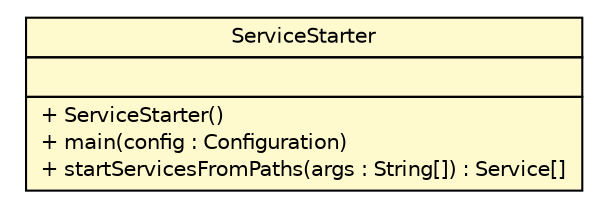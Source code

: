#!/usr/local/bin/dot
#
# Class diagram 
# Generated by UMLGraph version R5_6 (http://www.umlgraph.org/)
#

digraph G {
	edge [fontname="Helvetica",fontsize=10,labelfontname="Helvetica",labelfontsize=10];
	node [fontname="Helvetica",fontsize=10,shape=plaintext];
	nodesep=0.25;
	ranksep=0.5;
	// sorcer.com.sun.jini.start.ServiceStarter
	c305951 [label=<<table title="sorcer.com.sun.jini.start.ServiceStarter" border="0" cellborder="1" cellspacing="0" cellpadding="2" port="p" bgcolor="lemonChiffon" href="./ServiceStarter.html">
		<tr><td><table border="0" cellspacing="0" cellpadding="1">
<tr><td align="center" balign="center"> ServiceStarter </td></tr>
		</table></td></tr>
		<tr><td><table border="0" cellspacing="0" cellpadding="1">
<tr><td align="left" balign="left">  </td></tr>
		</table></td></tr>
		<tr><td><table border="0" cellspacing="0" cellpadding="1">
<tr><td align="left" balign="left"> + ServiceStarter() </td></tr>
<tr><td align="left" balign="left"> + main(config : Configuration) </td></tr>
<tr><td align="left" balign="left"> + startServicesFromPaths(args : String[]) : Service[] </td></tr>
		</table></td></tr>
		</table>>, URL="./ServiceStarter.html", fontname="Helvetica", fontcolor="black", fontsize=10.0];
}

